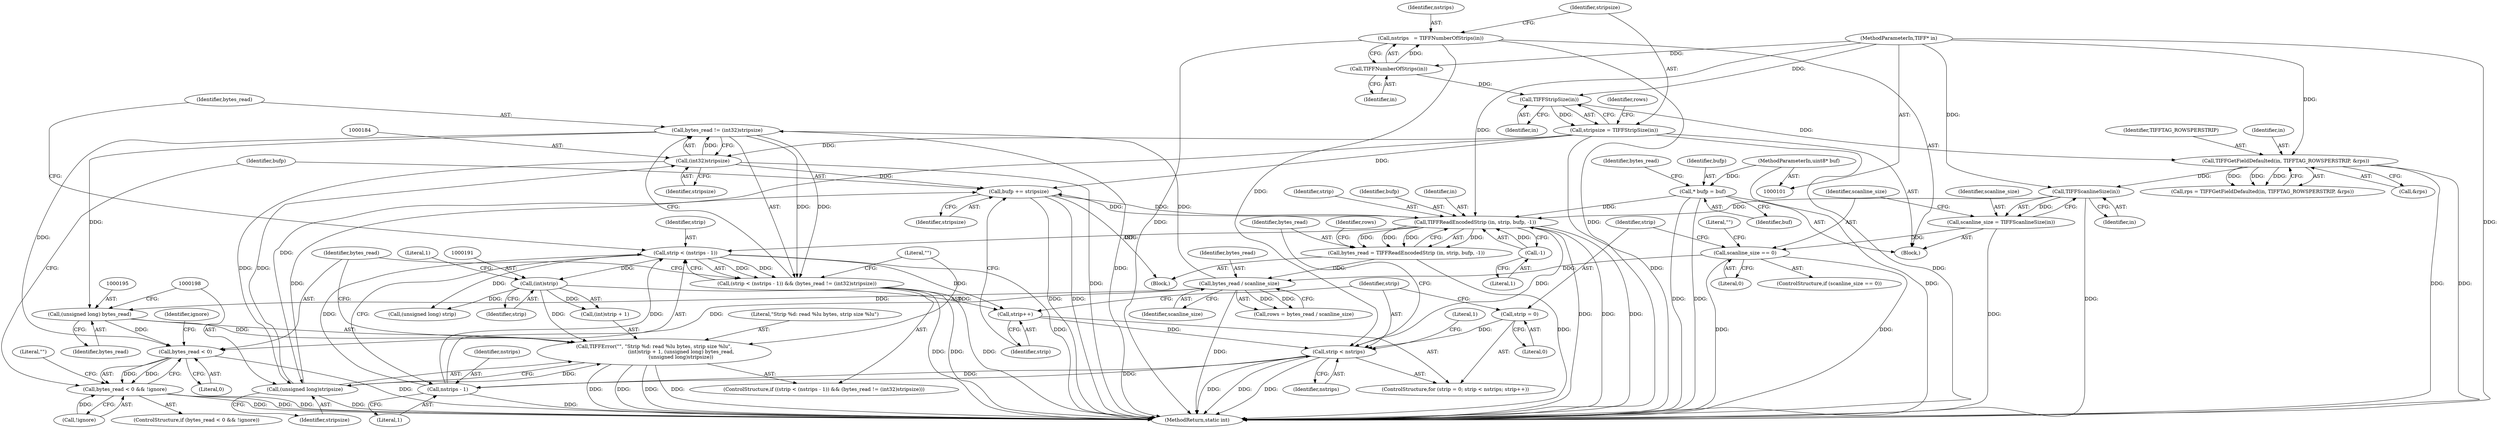 digraph "0_libtiff_9657bbe3cdce4aaa90e07d50c1c70ae52da0ba6a@API" {
"1000181" [label="(Call,bytes_read != (int32)stripsize)"];
"1000171" [label="(Call,bytes_read / scanline_size)"];
"1000161" [label="(Call,bytes_read = TIFFReadEncodedStrip (in, strip, bufp, -1))"];
"1000163" [label="(Call,TIFFReadEncodedStrip (in, strip, bufp, -1))"];
"1000139" [label="(Call,TIFFScanlineSize(in))"];
"1000131" [label="(Call,TIFFGetFieldDefaulted(in, TIFFTAG_ROWSPERSTRIP, &rps))"];
"1000122" [label="(Call,TIFFStripSize(in))"];
"1000117" [label="(Call,TIFFNumberOfStrips(in))"];
"1000102" [label="(MethodParameterIn,TIFF* in)"];
"1000155" [label="(Call,strip < nstrips)"];
"1000158" [label="(Call,strip++)"];
"1000176" [label="(Call,strip < (nstrips - 1))"];
"1000178" [label="(Call,nstrips - 1)"];
"1000190" [label="(Call,(int)strip)"];
"1000152" [label="(Call,strip = 0)"];
"1000115" [label="(Call,nstrips   = TIFFNumberOfStrips(in))"];
"1000106" [label="(Call,* bufp = buf)"];
"1000103" [label="(MethodParameterIn,uint8* buf)"];
"1000219" [label="(Call,bufp += stripsize)"];
"1000183" [label="(Call,(int32)stripsize)"];
"1000120" [label="(Call,stripsize = TIFFStripSize(in))"];
"1000197" [label="(Call,(unsigned long)stripsize)"];
"1000167" [label="(Call,-1)"];
"1000142" [label="(Call,scanline_size == 0)"];
"1000137" [label="(Call,scanline_size = TIFFScanlineSize(in))"];
"1000175" [label="(Call,(strip < (nstrips - 1)) && (bytes_read != (int32)stripsize))"];
"1000194" [label="(Call,(unsigned long) bytes_read)"];
"1000186" [label="(Call,TIFFError(\"\", \"Strip %d: read %lu bytes, strip size %lu\",\n                                  (int)strip + 1, (unsigned long) bytes_read,\n                                  (unsigned long)stripsize))"];
"1000202" [label="(Call,bytes_read < 0)"];
"1000201" [label="(Call,bytes_read < 0 && !ignore)"];
"1000131" [label="(Call,TIFFGetFieldDefaulted(in, TIFFTAG_ROWSPERSTRIP, &rps))"];
"1000171" [label="(Call,bytes_read / scanline_size)"];
"1000107" [label="(Identifier,bufp)"];
"1000102" [label="(MethodParameterIn,TIFF* in)"];
"1000141" [label="(ControlStructure,if (scanline_size == 0))"];
"1000206" [label="(Identifier,ignore)"];
"1000186" [label="(Call,TIFFError(\"\", \"Strip %d: read %lu bytes, strip size %lu\",\n                                  (int)strip + 1, (unsigned long) bytes_read,\n                                  (unsigned long)stripsize))"];
"1000199" [label="(Identifier,stripsize)"];
"1000202" [label="(Call,bytes_read < 0)"];
"1000151" [label="(ControlStructure,for (strip = 0; strip < nstrips; strip++))"];
"1000176" [label="(Call,strip < (nstrips - 1))"];
"1000172" [label="(Identifier,bytes_read)"];
"1000209" [label="(Literal,\"\")"];
"1000122" [label="(Call,TIFFStripSize(in))"];
"1000167" [label="(Call,-1)"];
"1000196" [label="(Identifier,bytes_read)"];
"1000192" [label="(Identifier,strip)"];
"1000168" [label="(Literal,1)"];
"1000103" [label="(MethodParameterIn,uint8* buf)"];
"1000177" [label="(Identifier,strip)"];
"1000144" [label="(Literal,0)"];
"1000194" [label="(Call,(unsigned long) bytes_read)"];
"1000137" [label="(Call,scanline_size = TIFFScanlineSize(in))"];
"1000155" [label="(Call,strip < nstrips)"];
"1000143" [label="(Identifier,scanline_size)"];
"1000161" [label="(Call,bytes_read = TIFFReadEncodedStrip (in, strip, bufp, -1))"];
"1000164" [label="(Identifier,in)"];
"1000126" [label="(Identifier,rows)"];
"1000197" [label="(Call,(unsigned long)stripsize)"];
"1000159" [label="(Identifier,strip)"];
"1000188" [label="(Literal,\"Strip %d: read %lu bytes, strip size %lu\")"];
"1000187" [label="(Literal,\"\")"];
"1000204" [label="(Literal,0)"];
"1000219" [label="(Call,bufp += stripsize)"];
"1000162" [label="(Identifier,bytes_read)"];
"1000165" [label="(Identifier,strip)"];
"1000154" [label="(Literal,0)"];
"1000152" [label="(Call,strip = 0)"];
"1000153" [label="(Identifier,strip)"];
"1000121" [label="(Identifier,stripsize)"];
"1000160" [label="(Block,)"];
"1000120" [label="(Call,stripsize = TIFFStripSize(in))"];
"1000116" [label="(Identifier,nstrips)"];
"1000224" [label="(MethodReturn,static int)"];
"1000185" [label="(Identifier,stripsize)"];
"1000181" [label="(Call,bytes_read != (int32)stripsize)"];
"1000129" [label="(Call,rps = TIFFGetFieldDefaulted(in, TIFFTAG_ROWSPERSTRIP, &rps))"];
"1000142" [label="(Call,scanline_size == 0)"];
"1000183" [label="(Call,(int32)stripsize)"];
"1000190" [label="(Call,(int)strip)"];
"1000169" [label="(Call,rows = bytes_read / scanline_size)"];
"1000106" [label="(Call,* bufp = buf)"];
"1000134" [label="(Call,&rps)"];
"1000158" [label="(Call,strip++)"];
"1000166" [label="(Identifier,bufp)"];
"1000221" [label="(Identifier,stripsize)"];
"1000123" [label="(Identifier,in)"];
"1000147" [label="(Literal,\"\")"];
"1000193" [label="(Literal,1)"];
"1000220" [label="(Identifier,bufp)"];
"1000157" [label="(Identifier,nstrips)"];
"1000139" [label="(Call,TIFFScanlineSize(in))"];
"1000175" [label="(Call,(strip < (nstrips - 1)) && (bytes_read != (int32)stripsize))"];
"1000132" [label="(Identifier,in)"];
"1000108" [label="(Identifier,buf)"];
"1000200" [label="(ControlStructure,if (bytes_read < 0 && !ignore))"];
"1000201" [label="(Call,bytes_read < 0 && !ignore)"];
"1000179" [label="(Identifier,nstrips)"];
"1000178" [label="(Call,nstrips - 1)"];
"1000163" [label="(Call,TIFFReadEncodedStrip (in, strip, bufp, -1))"];
"1000118" [label="(Identifier,in)"];
"1000223" [label="(Literal,1)"];
"1000138" [label="(Identifier,scanline_size)"];
"1000180" [label="(Literal,1)"];
"1000140" [label="(Identifier,in)"];
"1000205" [label="(Call,!ignore)"];
"1000156" [label="(Identifier,strip)"];
"1000133" [label="(Identifier,TIFFTAG_ROWSPERSTRIP)"];
"1000117" [label="(Call,TIFFNumberOfStrips(in))"];
"1000203" [label="(Identifier,bytes_read)"];
"1000170" [label="(Identifier,rows)"];
"1000174" [label="(ControlStructure,if ((strip < (nstrips - 1)) && (bytes_read != (int32)stripsize)))"];
"1000211" [label="(Call,(unsigned long) strip)"];
"1000173" [label="(Identifier,scanline_size)"];
"1000104" [label="(Block,)"];
"1000115" [label="(Call,nstrips   = TIFFNumberOfStrips(in))"];
"1000111" [label="(Identifier,bytes_read)"];
"1000189" [label="(Call,(int)strip + 1)"];
"1000182" [label="(Identifier,bytes_read)"];
"1000181" -> "1000175"  [label="AST: "];
"1000181" -> "1000183"  [label="CFG: "];
"1000182" -> "1000181"  [label="AST: "];
"1000183" -> "1000181"  [label="AST: "];
"1000175" -> "1000181"  [label="CFG: "];
"1000181" -> "1000224"  [label="DDG: "];
"1000181" -> "1000175"  [label="DDG: "];
"1000181" -> "1000175"  [label="DDG: "];
"1000171" -> "1000181"  [label="DDG: "];
"1000183" -> "1000181"  [label="DDG: "];
"1000181" -> "1000194"  [label="DDG: "];
"1000181" -> "1000202"  [label="DDG: "];
"1000171" -> "1000169"  [label="AST: "];
"1000171" -> "1000173"  [label="CFG: "];
"1000172" -> "1000171"  [label="AST: "];
"1000173" -> "1000171"  [label="AST: "];
"1000169" -> "1000171"  [label="CFG: "];
"1000171" -> "1000224"  [label="DDG: "];
"1000171" -> "1000169"  [label="DDG: "];
"1000171" -> "1000169"  [label="DDG: "];
"1000161" -> "1000171"  [label="DDG: "];
"1000142" -> "1000171"  [label="DDG: "];
"1000171" -> "1000194"  [label="DDG: "];
"1000171" -> "1000202"  [label="DDG: "];
"1000161" -> "1000160"  [label="AST: "];
"1000161" -> "1000163"  [label="CFG: "];
"1000162" -> "1000161"  [label="AST: "];
"1000163" -> "1000161"  [label="AST: "];
"1000170" -> "1000161"  [label="CFG: "];
"1000161" -> "1000224"  [label="DDG: "];
"1000163" -> "1000161"  [label="DDG: "];
"1000163" -> "1000161"  [label="DDG: "];
"1000163" -> "1000161"  [label="DDG: "];
"1000163" -> "1000161"  [label="DDG: "];
"1000163" -> "1000167"  [label="CFG: "];
"1000164" -> "1000163"  [label="AST: "];
"1000165" -> "1000163"  [label="AST: "];
"1000166" -> "1000163"  [label="AST: "];
"1000167" -> "1000163"  [label="AST: "];
"1000163" -> "1000224"  [label="DDG: "];
"1000163" -> "1000224"  [label="DDG: "];
"1000163" -> "1000224"  [label="DDG: "];
"1000139" -> "1000163"  [label="DDG: "];
"1000102" -> "1000163"  [label="DDG: "];
"1000155" -> "1000163"  [label="DDG: "];
"1000106" -> "1000163"  [label="DDG: "];
"1000219" -> "1000163"  [label="DDG: "];
"1000167" -> "1000163"  [label="DDG: "];
"1000163" -> "1000176"  [label="DDG: "];
"1000163" -> "1000219"  [label="DDG: "];
"1000139" -> "1000137"  [label="AST: "];
"1000139" -> "1000140"  [label="CFG: "];
"1000140" -> "1000139"  [label="AST: "];
"1000137" -> "1000139"  [label="CFG: "];
"1000139" -> "1000224"  [label="DDG: "];
"1000139" -> "1000137"  [label="DDG: "];
"1000131" -> "1000139"  [label="DDG: "];
"1000102" -> "1000139"  [label="DDG: "];
"1000131" -> "1000129"  [label="AST: "];
"1000131" -> "1000134"  [label="CFG: "];
"1000132" -> "1000131"  [label="AST: "];
"1000133" -> "1000131"  [label="AST: "];
"1000134" -> "1000131"  [label="AST: "];
"1000129" -> "1000131"  [label="CFG: "];
"1000131" -> "1000224"  [label="DDG: "];
"1000131" -> "1000224"  [label="DDG: "];
"1000131" -> "1000129"  [label="DDG: "];
"1000131" -> "1000129"  [label="DDG: "];
"1000131" -> "1000129"  [label="DDG: "];
"1000122" -> "1000131"  [label="DDG: "];
"1000102" -> "1000131"  [label="DDG: "];
"1000122" -> "1000120"  [label="AST: "];
"1000122" -> "1000123"  [label="CFG: "];
"1000123" -> "1000122"  [label="AST: "];
"1000120" -> "1000122"  [label="CFG: "];
"1000122" -> "1000120"  [label="DDG: "];
"1000117" -> "1000122"  [label="DDG: "];
"1000102" -> "1000122"  [label="DDG: "];
"1000117" -> "1000115"  [label="AST: "];
"1000117" -> "1000118"  [label="CFG: "];
"1000118" -> "1000117"  [label="AST: "];
"1000115" -> "1000117"  [label="CFG: "];
"1000117" -> "1000115"  [label="DDG: "];
"1000102" -> "1000117"  [label="DDG: "];
"1000102" -> "1000101"  [label="AST: "];
"1000102" -> "1000224"  [label="DDG: "];
"1000155" -> "1000151"  [label="AST: "];
"1000155" -> "1000157"  [label="CFG: "];
"1000156" -> "1000155"  [label="AST: "];
"1000157" -> "1000155"  [label="AST: "];
"1000162" -> "1000155"  [label="CFG: "];
"1000223" -> "1000155"  [label="CFG: "];
"1000155" -> "1000224"  [label="DDG: "];
"1000155" -> "1000224"  [label="DDG: "];
"1000155" -> "1000224"  [label="DDG: "];
"1000158" -> "1000155"  [label="DDG: "];
"1000152" -> "1000155"  [label="DDG: "];
"1000178" -> "1000155"  [label="DDG: "];
"1000115" -> "1000155"  [label="DDG: "];
"1000155" -> "1000178"  [label="DDG: "];
"1000158" -> "1000151"  [label="AST: "];
"1000158" -> "1000159"  [label="CFG: "];
"1000159" -> "1000158"  [label="AST: "];
"1000156" -> "1000158"  [label="CFG: "];
"1000176" -> "1000158"  [label="DDG: "];
"1000190" -> "1000158"  [label="DDG: "];
"1000176" -> "1000175"  [label="AST: "];
"1000176" -> "1000178"  [label="CFG: "];
"1000177" -> "1000176"  [label="AST: "];
"1000178" -> "1000176"  [label="AST: "];
"1000182" -> "1000176"  [label="CFG: "];
"1000175" -> "1000176"  [label="CFG: "];
"1000176" -> "1000224"  [label="DDG: "];
"1000176" -> "1000175"  [label="DDG: "];
"1000176" -> "1000175"  [label="DDG: "];
"1000178" -> "1000176"  [label="DDG: "];
"1000178" -> "1000176"  [label="DDG: "];
"1000176" -> "1000190"  [label="DDG: "];
"1000176" -> "1000211"  [label="DDG: "];
"1000178" -> "1000180"  [label="CFG: "];
"1000179" -> "1000178"  [label="AST: "];
"1000180" -> "1000178"  [label="AST: "];
"1000178" -> "1000224"  [label="DDG: "];
"1000190" -> "1000189"  [label="AST: "];
"1000190" -> "1000192"  [label="CFG: "];
"1000191" -> "1000190"  [label="AST: "];
"1000192" -> "1000190"  [label="AST: "];
"1000193" -> "1000190"  [label="CFG: "];
"1000190" -> "1000186"  [label="DDG: "];
"1000190" -> "1000189"  [label="DDG: "];
"1000190" -> "1000211"  [label="DDG: "];
"1000152" -> "1000151"  [label="AST: "];
"1000152" -> "1000154"  [label="CFG: "];
"1000153" -> "1000152"  [label="AST: "];
"1000154" -> "1000152"  [label="AST: "];
"1000156" -> "1000152"  [label="CFG: "];
"1000115" -> "1000104"  [label="AST: "];
"1000116" -> "1000115"  [label="AST: "];
"1000121" -> "1000115"  [label="CFG: "];
"1000115" -> "1000224"  [label="DDG: "];
"1000115" -> "1000224"  [label="DDG: "];
"1000106" -> "1000104"  [label="AST: "];
"1000106" -> "1000108"  [label="CFG: "];
"1000107" -> "1000106"  [label="AST: "];
"1000108" -> "1000106"  [label="AST: "];
"1000111" -> "1000106"  [label="CFG: "];
"1000106" -> "1000224"  [label="DDG: "];
"1000106" -> "1000224"  [label="DDG: "];
"1000103" -> "1000106"  [label="DDG: "];
"1000103" -> "1000101"  [label="AST: "];
"1000103" -> "1000224"  [label="DDG: "];
"1000219" -> "1000160"  [label="AST: "];
"1000219" -> "1000221"  [label="CFG: "];
"1000220" -> "1000219"  [label="AST: "];
"1000221" -> "1000219"  [label="AST: "];
"1000159" -> "1000219"  [label="CFG: "];
"1000219" -> "1000224"  [label="DDG: "];
"1000219" -> "1000224"  [label="DDG: "];
"1000183" -> "1000219"  [label="DDG: "];
"1000120" -> "1000219"  [label="DDG: "];
"1000197" -> "1000219"  [label="DDG: "];
"1000183" -> "1000185"  [label="CFG: "];
"1000184" -> "1000183"  [label="AST: "];
"1000185" -> "1000183"  [label="AST: "];
"1000183" -> "1000224"  [label="DDG: "];
"1000120" -> "1000183"  [label="DDG: "];
"1000197" -> "1000183"  [label="DDG: "];
"1000183" -> "1000197"  [label="DDG: "];
"1000120" -> "1000104"  [label="AST: "];
"1000121" -> "1000120"  [label="AST: "];
"1000126" -> "1000120"  [label="CFG: "];
"1000120" -> "1000224"  [label="DDG: "];
"1000120" -> "1000224"  [label="DDG: "];
"1000120" -> "1000197"  [label="DDG: "];
"1000197" -> "1000186"  [label="AST: "];
"1000197" -> "1000199"  [label="CFG: "];
"1000198" -> "1000197"  [label="AST: "];
"1000199" -> "1000197"  [label="AST: "];
"1000186" -> "1000197"  [label="CFG: "];
"1000197" -> "1000224"  [label="DDG: "];
"1000197" -> "1000186"  [label="DDG: "];
"1000167" -> "1000168"  [label="CFG: "];
"1000168" -> "1000167"  [label="AST: "];
"1000142" -> "1000141"  [label="AST: "];
"1000142" -> "1000144"  [label="CFG: "];
"1000143" -> "1000142"  [label="AST: "];
"1000144" -> "1000142"  [label="AST: "];
"1000147" -> "1000142"  [label="CFG: "];
"1000153" -> "1000142"  [label="CFG: "];
"1000142" -> "1000224"  [label="DDG: "];
"1000142" -> "1000224"  [label="DDG: "];
"1000137" -> "1000142"  [label="DDG: "];
"1000137" -> "1000104"  [label="AST: "];
"1000138" -> "1000137"  [label="AST: "];
"1000143" -> "1000137"  [label="CFG: "];
"1000137" -> "1000224"  [label="DDG: "];
"1000175" -> "1000174"  [label="AST: "];
"1000187" -> "1000175"  [label="CFG: "];
"1000203" -> "1000175"  [label="CFG: "];
"1000175" -> "1000224"  [label="DDG: "];
"1000175" -> "1000224"  [label="DDG: "];
"1000175" -> "1000224"  [label="DDG: "];
"1000194" -> "1000186"  [label="AST: "];
"1000194" -> "1000196"  [label="CFG: "];
"1000195" -> "1000194"  [label="AST: "];
"1000196" -> "1000194"  [label="AST: "];
"1000198" -> "1000194"  [label="CFG: "];
"1000194" -> "1000186"  [label="DDG: "];
"1000194" -> "1000202"  [label="DDG: "];
"1000186" -> "1000174"  [label="AST: "];
"1000187" -> "1000186"  [label="AST: "];
"1000188" -> "1000186"  [label="AST: "];
"1000189" -> "1000186"  [label="AST: "];
"1000203" -> "1000186"  [label="CFG: "];
"1000186" -> "1000224"  [label="DDG: "];
"1000186" -> "1000224"  [label="DDG: "];
"1000186" -> "1000224"  [label="DDG: "];
"1000186" -> "1000224"  [label="DDG: "];
"1000202" -> "1000201"  [label="AST: "];
"1000202" -> "1000204"  [label="CFG: "];
"1000203" -> "1000202"  [label="AST: "];
"1000204" -> "1000202"  [label="AST: "];
"1000206" -> "1000202"  [label="CFG: "];
"1000201" -> "1000202"  [label="CFG: "];
"1000202" -> "1000224"  [label="DDG: "];
"1000202" -> "1000201"  [label="DDG: "];
"1000202" -> "1000201"  [label="DDG: "];
"1000201" -> "1000200"  [label="AST: "];
"1000201" -> "1000205"  [label="CFG: "];
"1000205" -> "1000201"  [label="AST: "];
"1000209" -> "1000201"  [label="CFG: "];
"1000220" -> "1000201"  [label="CFG: "];
"1000201" -> "1000224"  [label="DDG: "];
"1000201" -> "1000224"  [label="DDG: "];
"1000201" -> "1000224"  [label="DDG: "];
"1000205" -> "1000201"  [label="DDG: "];
}
